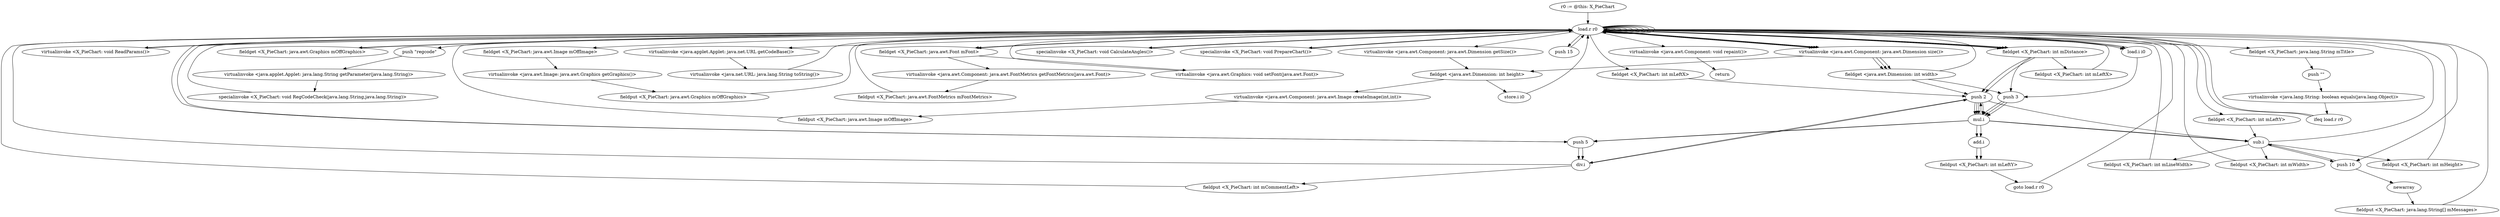 digraph "" {
    "r0 := @this: X_PieChart"
    "load.r r0"
    "r0 := @this: X_PieChart"->"load.r r0";
    "load.r r0"->"load.r r0";
    "virtualinvoke <java.applet.Applet: java.net.URL getCodeBase()>"
    "load.r r0"->"virtualinvoke <java.applet.Applet: java.net.URL getCodeBase()>";
    "virtualinvoke <java.net.URL: java.lang.String toString()>"
    "virtualinvoke <java.applet.Applet: java.net.URL getCodeBase()>"->"virtualinvoke <java.net.URL: java.lang.String toString()>";
    "virtualinvoke <java.net.URL: java.lang.String toString()>"->"load.r r0";
    "push \"regcode\""
    "load.r r0"->"push \"regcode\"";
    "virtualinvoke <java.applet.Applet: java.lang.String getParameter(java.lang.String)>"
    "push \"regcode\""->"virtualinvoke <java.applet.Applet: java.lang.String getParameter(java.lang.String)>";
    "specialinvoke <X_PieChart: void RegCodeCheck(java.lang.String,java.lang.String)>"
    "virtualinvoke <java.applet.Applet: java.lang.String getParameter(java.lang.String)>"->"specialinvoke <X_PieChart: void RegCodeCheck(java.lang.String,java.lang.String)>";
    "specialinvoke <X_PieChart: void RegCodeCheck(java.lang.String,java.lang.String)>"->"load.r r0";
    "virtualinvoke <X_PieChart: void ReadParams()>"
    "load.r r0"->"virtualinvoke <X_PieChart: void ReadParams()>";
    "virtualinvoke <X_PieChart: void ReadParams()>"->"load.r r0";
    "load.r r0"->"load.r r0";
    "load.r r0"->"load.r r0";
    "virtualinvoke <java.awt.Component: java.awt.Dimension size()>"
    "load.r r0"->"virtualinvoke <java.awt.Component: java.awt.Dimension size()>";
    "fieldget <java.awt.Dimension: int width>"
    "virtualinvoke <java.awt.Component: java.awt.Dimension size()>"->"fieldget <java.awt.Dimension: int width>";
    "fieldget <java.awt.Dimension: int width>"->"load.r r0";
    "load.r r0"->"virtualinvoke <java.awt.Component: java.awt.Dimension size()>";
    "fieldget <java.awt.Dimension: int height>"
    "virtualinvoke <java.awt.Component: java.awt.Dimension size()>"->"fieldget <java.awt.Dimension: int height>";
    "virtualinvoke <java.awt.Component: java.awt.Image createImage(int,int)>"
    "fieldget <java.awt.Dimension: int height>"->"virtualinvoke <java.awt.Component: java.awt.Image createImage(int,int)>";
    "fieldput <X_PieChart: java.awt.Image mOffImage>"
    "virtualinvoke <java.awt.Component: java.awt.Image createImage(int,int)>"->"fieldput <X_PieChart: java.awt.Image mOffImage>";
    "fieldput <X_PieChart: java.awt.Image mOffImage>"->"load.r r0";
    "load.r r0"->"load.r r0";
    "fieldget <X_PieChart: java.awt.Image mOffImage>"
    "load.r r0"->"fieldget <X_PieChart: java.awt.Image mOffImage>";
    "virtualinvoke <java.awt.Image: java.awt.Graphics getGraphics()>"
    "fieldget <X_PieChart: java.awt.Image mOffImage>"->"virtualinvoke <java.awt.Image: java.awt.Graphics getGraphics()>";
    "fieldput <X_PieChart: java.awt.Graphics mOffGraphics>"
    "virtualinvoke <java.awt.Image: java.awt.Graphics getGraphics()>"->"fieldput <X_PieChart: java.awt.Graphics mOffGraphics>";
    "fieldput <X_PieChart: java.awt.Graphics mOffGraphics>"->"load.r r0";
    "fieldget <X_PieChart: java.awt.Graphics mOffGraphics>"
    "load.r r0"->"fieldget <X_PieChart: java.awt.Graphics mOffGraphics>";
    "fieldget <X_PieChart: java.awt.Graphics mOffGraphics>"->"load.r r0";
    "fieldget <X_PieChart: java.awt.Font mFont>"
    "load.r r0"->"fieldget <X_PieChart: java.awt.Font mFont>";
    "virtualinvoke <java.awt.Graphics: void setFont(java.awt.Font)>"
    "fieldget <X_PieChart: java.awt.Font mFont>"->"virtualinvoke <java.awt.Graphics: void setFont(java.awt.Font)>";
    "virtualinvoke <java.awt.Graphics: void setFont(java.awt.Font)>"->"load.r r0";
    "load.r r0"->"load.r r0";
    "load.r r0"->"load.r r0";
    "load.r r0"->"fieldget <X_PieChart: java.awt.Font mFont>";
    "virtualinvoke <java.awt.Component: java.awt.FontMetrics getFontMetrics(java.awt.Font)>"
    "fieldget <X_PieChart: java.awt.Font mFont>"->"virtualinvoke <java.awt.Component: java.awt.FontMetrics getFontMetrics(java.awt.Font)>";
    "fieldput <X_PieChart: java.awt.FontMetrics mFontMetrics>"
    "virtualinvoke <java.awt.Component: java.awt.FontMetrics getFontMetrics(java.awt.Font)>"->"fieldput <X_PieChart: java.awt.FontMetrics mFontMetrics>";
    "fieldput <X_PieChart: java.awt.FontMetrics mFontMetrics>"->"load.r r0";
    "load.r r0"->"load.r r0";
    "load.r r0"->"virtualinvoke <java.awt.Component: java.awt.Dimension size()>";
    "virtualinvoke <java.awt.Component: java.awt.Dimension size()>"->"fieldget <java.awt.Dimension: int width>";
    "push 3"
    "fieldget <java.awt.Dimension: int width>"->"push 3";
    "mul.i"
    "push 3"->"mul.i";
    "push 5"
    "mul.i"->"push 5";
    "div.i"
    "push 5"->"div.i";
    "fieldput <X_PieChart: int mCommentLeft>"
    "div.i"->"fieldput <X_PieChart: int mCommentLeft>";
    "fieldput <X_PieChart: int mCommentLeft>"->"load.r r0";
    "load.r r0"->"load.r r0";
    "load.r r0"->"virtualinvoke <java.awt.Component: java.awt.Dimension size()>";
    "virtualinvoke <java.awt.Component: java.awt.Dimension size()>"->"fieldget <java.awt.Dimension: int width>";
    "push 2"
    "fieldget <java.awt.Dimension: int width>"->"push 2";
    "push 2"->"mul.i";
    "mul.i"->"push 5";
    "push 5"->"div.i";
    "div.i"->"push 2";
    "sub.i"
    "push 2"->"sub.i";
    "fieldput <X_PieChart: int mLineWidth>"
    "sub.i"->"fieldput <X_PieChart: int mLineWidth>";
    "fieldput <X_PieChart: int mLineWidth>"->"load.r r0";
    "virtualinvoke <java.awt.Component: java.awt.Dimension getSize()>"
    "load.r r0"->"virtualinvoke <java.awt.Component: java.awt.Dimension getSize()>";
    "virtualinvoke <java.awt.Component: java.awt.Dimension getSize()>"->"fieldget <java.awt.Dimension: int height>";
    "store.i i0"
    "fieldget <java.awt.Dimension: int height>"->"store.i i0";
    "store.i i0"->"load.r r0";
    "load.r r0"->"load.r r0";
    "fieldget <X_PieChart: int mDistance>"
    "load.r r0"->"fieldget <X_PieChart: int mDistance>";
    "fieldput <X_PieChart: int mLeftX>"
    "fieldget <X_PieChart: int mDistance>"->"fieldput <X_PieChart: int mLeftX>";
    "fieldput <X_PieChart: int mLeftX>"->"load.r r0";
    "fieldget <X_PieChart: java.lang.String mTitle>"
    "load.r r0"->"fieldget <X_PieChart: java.lang.String mTitle>";
    "push \"\""
    "fieldget <X_PieChart: java.lang.String mTitle>"->"push \"\"";
    "virtualinvoke <java.lang.String: boolean equals(java.lang.Object)>"
    "push \"\""->"virtualinvoke <java.lang.String: boolean equals(java.lang.Object)>";
    "ifeq load.r r0"
    "virtualinvoke <java.lang.String: boolean equals(java.lang.Object)>"->"ifeq load.r r0";
    "ifeq load.r r0"->"load.r r0";
    "load.r r0"->"push 5";
    "push 5"->"load.r r0";
    "load.r r0"->"fieldget <X_PieChart: int mDistance>";
    "fieldget <X_PieChart: int mDistance>"->"push 2";
    "push 2"->"mul.i";
    "add.i"
    "mul.i"->"add.i";
    "fieldput <X_PieChart: int mLeftY>"
    "add.i"->"fieldput <X_PieChart: int mLeftY>";
    "goto load.r r0"
    "fieldput <X_PieChart: int mLeftY>"->"goto load.r r0";
    "goto load.r r0"->"load.r r0";
    "load.i i0"
    "load.r r0"->"load.i i0";
    "load.i i0"->"push 3";
    "push 3"->"mul.i";
    "mul.i"->"push 2";
    "push 2"->"div.i";
    "div.i"->"load.r r0";
    "fieldget <X_PieChart: int mLeftX>"
    "load.r r0"->"fieldget <X_PieChart: int mLeftX>";
    "fieldget <X_PieChart: int mLeftX>"->"push 2";
    "push 2"->"mul.i";
    "mul.i"->"sub.i";
    "sub.i"->"load.r r0";
    "load.r r0"->"fieldget <X_PieChart: int mDistance>";
    "fieldget <X_PieChart: int mDistance>"->"push 3";
    "push 3"->"mul.i";
    "mul.i"->"sub.i";
    "fieldput <X_PieChart: int mWidth>"
    "sub.i"->"fieldput <X_PieChart: int mWidth>";
    "fieldput <X_PieChart: int mWidth>"->"load.r r0";
    "load.r r0"->"load.i i0";
    "load.i i0"->"load.r r0";
    "fieldget <X_PieChart: int mLeftY>"
    "load.r r0"->"fieldget <X_PieChart: int mLeftY>";
    "fieldget <X_PieChart: int mLeftY>"->"sub.i";
    "push 10"
    "sub.i"->"push 10";
    "push 10"->"sub.i";
    "fieldput <X_PieChart: int mHeight>"
    "sub.i"->"fieldput <X_PieChart: int mHeight>";
    "fieldput <X_PieChart: int mHeight>"->"load.r r0";
    "load.r r0"->"push 10";
    "newarray"
    "push 10"->"newarray";
    "fieldput <X_PieChart: java.lang.String[] mMessages>"
    "newarray"->"fieldput <X_PieChart: java.lang.String[] mMessages>";
    "fieldput <X_PieChart: java.lang.String[] mMessages>"->"load.r r0";
    "specialinvoke <X_PieChart: void CalculateAngles()>"
    "load.r r0"->"specialinvoke <X_PieChart: void CalculateAngles()>";
    "specialinvoke <X_PieChart: void CalculateAngles()>"->"load.r r0";
    "specialinvoke <X_PieChart: void PrepareChart()>"
    "load.r r0"->"specialinvoke <X_PieChart: void PrepareChart()>";
    "specialinvoke <X_PieChart: void PrepareChart()>"->"load.r r0";
    "virtualinvoke <java.awt.Component: void repaint()>"
    "load.r r0"->"virtualinvoke <java.awt.Component: void repaint()>";
    "return"
    "virtualinvoke <java.awt.Component: void repaint()>"->"return";
    "ifeq load.r r0"->"load.r r0";
    "push 15"
    "load.r r0"->"push 15";
    "push 15"->"load.r r0";
    "load.r r0"->"fieldget <X_PieChart: int mDistance>";
    "fieldget <X_PieChart: int mDistance>"->"push 2";
    "push 2"->"mul.i";
    "mul.i"->"add.i";
    "add.i"->"fieldput <X_PieChart: int mLeftY>";
}

